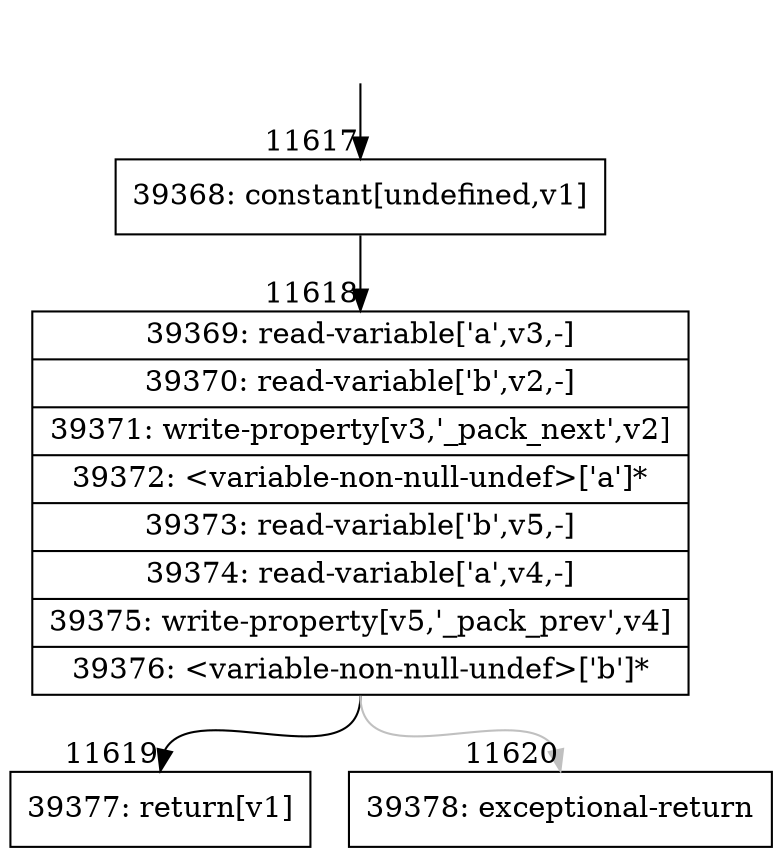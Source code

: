 digraph {
rankdir="TD"
BB_entry1075[shape=none,label=""];
BB_entry1075 -> BB11617 [tailport=s, headport=n, headlabel="    11617"]
BB11617 [shape=record label="{39368: constant[undefined,v1]}" ] 
BB11617 -> BB11618 [tailport=s, headport=n, headlabel="      11618"]
BB11618 [shape=record label="{39369: read-variable['a',v3,-]|39370: read-variable['b',v2,-]|39371: write-property[v3,'_pack_next',v2]|39372: \<variable-non-null-undef\>['a']*|39373: read-variable['b',v5,-]|39374: read-variable['a',v4,-]|39375: write-property[v5,'_pack_prev',v4]|39376: \<variable-non-null-undef\>['b']*}" ] 
BB11618 -> BB11619 [tailport=s, headport=n, headlabel="      11619"]
BB11618 -> BB11620 [tailport=s, headport=n, color=gray, headlabel="      11620"]
BB11619 [shape=record label="{39377: return[v1]}" ] 
BB11620 [shape=record label="{39378: exceptional-return}" ] 
//#$~ 6914
}

